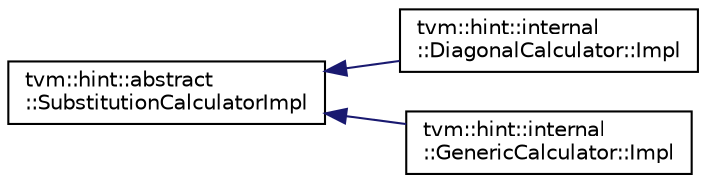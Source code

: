 digraph "Graphical Class Hierarchy"
{
  edge [fontname="Helvetica",fontsize="10",labelfontname="Helvetica",labelfontsize="10"];
  node [fontname="Helvetica",fontsize="10",shape=record];
  rankdir="LR";
  Node0 [label="tvm::hint::abstract\l::SubstitutionCalculatorImpl",height=0.2,width=0.4,color="black", fillcolor="white", style="filled",URL="$classtvm_1_1hint_1_1abstract_1_1SubstitutionCalculatorImpl.html"];
  Node0 -> Node1 [dir="back",color="midnightblue",fontsize="10",style="solid",fontname="Helvetica"];
  Node1 [label="tvm::hint::internal\l::DiagonalCalculator::Impl",height=0.2,width=0.4,color="black", fillcolor="white", style="filled",URL="$classtvm_1_1hint_1_1internal_1_1DiagonalCalculator_1_1Impl.html"];
  Node0 -> Node2 [dir="back",color="midnightblue",fontsize="10",style="solid",fontname="Helvetica"];
  Node2 [label="tvm::hint::internal\l::GenericCalculator::Impl",height=0.2,width=0.4,color="black", fillcolor="white", style="filled",URL="$classtvm_1_1hint_1_1internal_1_1GenericCalculator_1_1Impl.html"];
}
